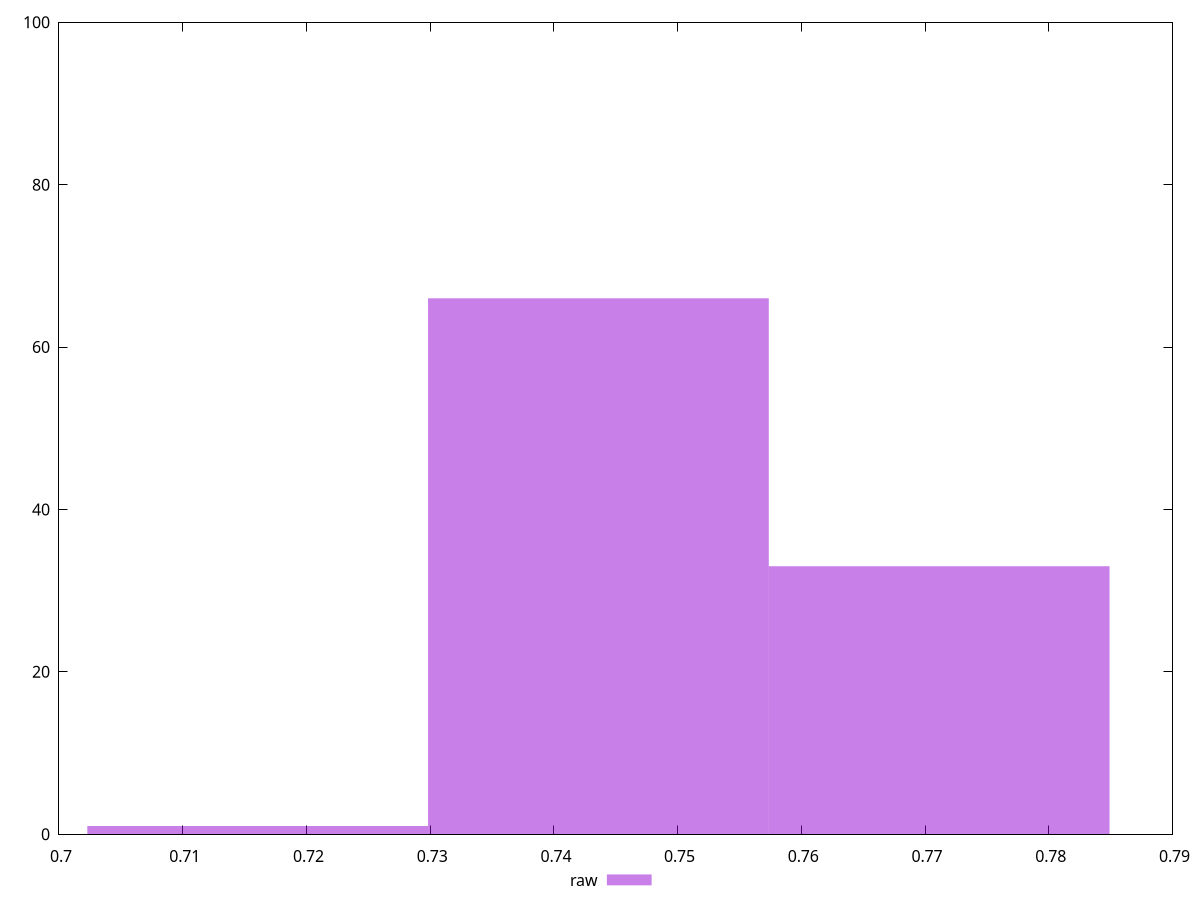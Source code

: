 reset
set terminal svg size 640, 490 enhanced background rgb 'white'
set output "report_00007_2020-12-11T15:55:29.892Z/meta/score/samples/pages+cached+noexternal+noimg/raw/histogram.svg"

$raw <<EOF
0.7436003422456928 66
0.7711410956622 33
0.7160595888291857 1
EOF

set key outside below
set boxwidth 0.027540753416507142
set yrange [0:100]
set style fill transparent solid 0.5 noborder

plot \
  $raw title "raw" with boxes, \


reset